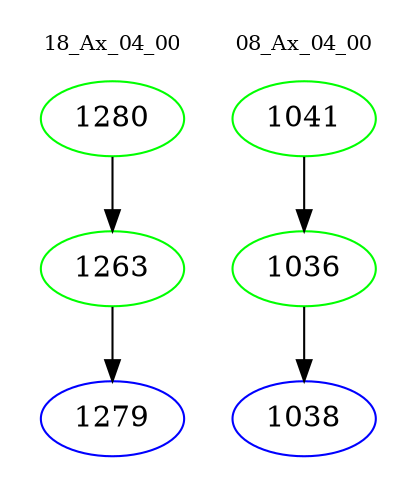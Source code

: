 digraph{
subgraph cluster_0 {
color = white
label = "18_Ax_04_00";
fontsize=10;
T0_1280 [label="1280", color="green"]
T0_1280 -> T0_1263 [color="black"]
T0_1263 [label="1263", color="green"]
T0_1263 -> T0_1279 [color="black"]
T0_1279 [label="1279", color="blue"]
}
subgraph cluster_1 {
color = white
label = "08_Ax_04_00";
fontsize=10;
T1_1041 [label="1041", color="green"]
T1_1041 -> T1_1036 [color="black"]
T1_1036 [label="1036", color="green"]
T1_1036 -> T1_1038 [color="black"]
T1_1038 [label="1038", color="blue"]
}
}
